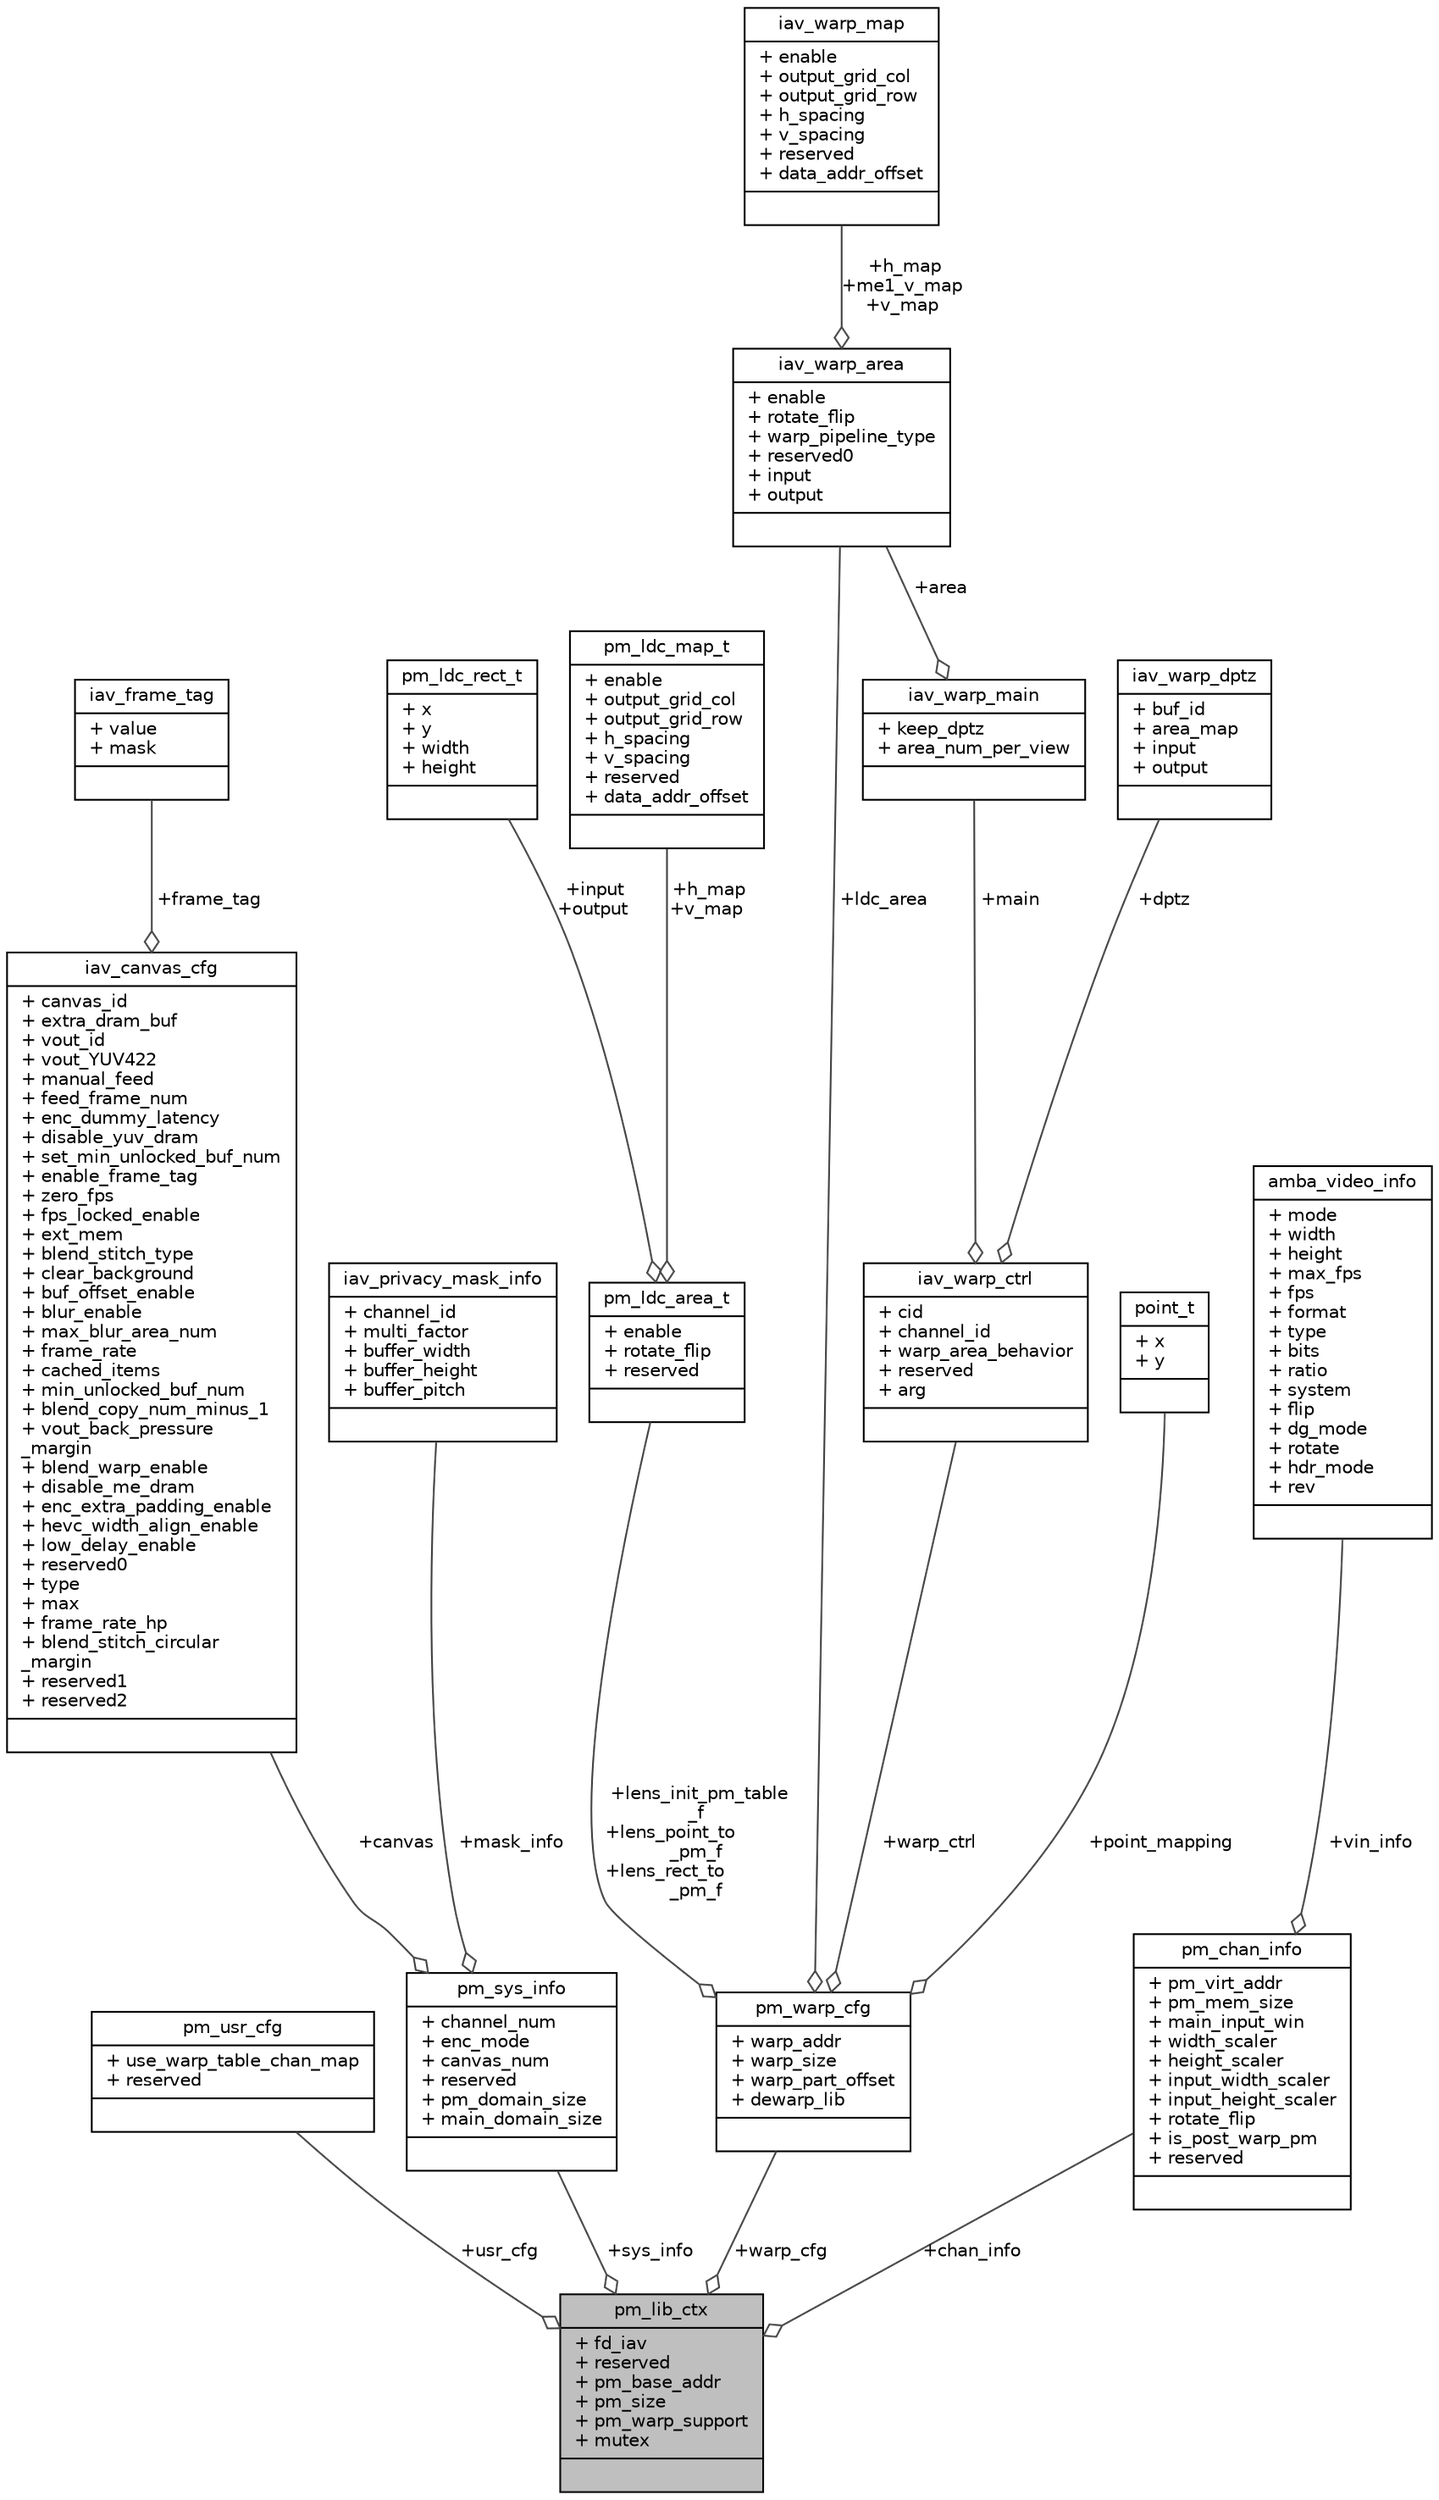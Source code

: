 digraph "pm_lib_ctx"
{
 // INTERACTIVE_SVG=YES
 // LATEX_PDF_SIZE
  bgcolor="transparent";
  edge [fontname="Helvetica",fontsize="10",labelfontname="Helvetica",labelfontsize="10"];
  node [fontname="Helvetica",fontsize="10",shape=record];
  Node1 [label="{pm_lib_ctx\n|+ fd_iav\l+ reserved\l+ pm_base_addr\l+ pm_size\l+ pm_warp_support\l+ mutex\l|}",height=0.2,width=0.4,color="black", fillcolor="grey75", style="filled", fontcolor="black",tooltip=" "];
  Node2 -> Node1 [color="grey25",fontsize="10",style="solid",label=" +usr_cfg" ,arrowhead="odiamond",fontname="Helvetica"];
  Node2 [label="{pm_usr_cfg\n|+ use_warp_table_chan_map\l+ reserved\l|}",height=0.2,width=0.4,color="black",URL="$d7/db7/structpm__usr__cfg.html",tooltip=" "];
  Node3 -> Node1 [color="grey25",fontsize="10",style="solid",label=" +sys_info" ,arrowhead="odiamond",fontname="Helvetica"];
  Node3 [label="{pm_sys_info\n|+ channel_num\l+ enc_mode\l+ canvas_num\l+ reserved\l+ pm_domain_size\l+ main_domain_size\l|}",height=0.2,width=0.4,color="black",URL="$d3/d1c/structpm__sys__info.html",tooltip=" "];
  Node4 -> Node3 [color="grey25",fontsize="10",style="solid",label=" +canvas" ,arrowhead="odiamond",fontname="Helvetica"];
  Node4 [label="{iav_canvas_cfg\n|+ canvas_id\l+ extra_dram_buf\l+ vout_id\l+ vout_YUV422\l+ manual_feed\l+ feed_frame_num\l+ enc_dummy_latency\l+ disable_yuv_dram\l+ set_min_unlocked_buf_num\l+ enable_frame_tag\l+ zero_fps\l+ fps_locked_enable\l+ ext_mem\l+ blend_stitch_type\l+ clear_background\l+ buf_offset_enable\l+ blur_enable\l+ max_blur_area_num\l+ frame_rate\l+ cached_items\l+ min_unlocked_buf_num\l+ blend_copy_num_minus_1\l+ vout_back_pressure\l_margin\l+ blend_warp_enable\l+ disable_me_dram\l+ enc_extra_padding_enable\l+ hevc_width_align_enable\l+ low_delay_enable\l+ reserved0\l+ type\l+ max\l+ frame_rate_hp\l+ blend_stitch_circular\l_margin\l+ reserved1\l+ reserved2\l|}",height=0.2,width=0.4,color="black",URL="$dd/d01/structiav__canvas__cfg.html",tooltip=" "];
  Node5 -> Node4 [color="grey25",fontsize="10",style="solid",label=" +frame_tag" ,arrowhead="odiamond",fontname="Helvetica"];
  Node5 [label="{iav_frame_tag\n|+ value\l+ mask\l|}",height=0.2,width=0.4,color="black",URL="$d6/db0/structiav__frame__tag.html",tooltip=" "];
  Node6 -> Node3 [color="grey25",fontsize="10",style="solid",label=" +mask_info" ,arrowhead="odiamond",fontname="Helvetica"];
  Node6 [label="{iav_privacy_mask_info\n|+ channel_id\l+ multi_factor\l+ buffer_width\l+ buffer_height\l+ buffer_pitch\l|}",height=0.2,width=0.4,color="black",URL="$dc/dfa/structiav__privacy__mask__info.html",tooltip=" "];
  Node7 -> Node1 [color="grey25",fontsize="10",style="solid",label=" +warp_cfg" ,arrowhead="odiamond",fontname="Helvetica"];
  Node7 [label="{pm_warp_cfg\n|+ warp_addr\l+ warp_size\l+ warp_part_offset\l+ dewarp_lib\l|}",height=0.2,width=0.4,color="black",URL="$dd/d4a/structpm__warp__cfg.html",tooltip=" "];
  Node8 -> Node7 [color="grey25",fontsize="10",style="solid",label=" +lens_init_pm_table\l_f\n+lens_point_to\l_pm_f\n+lens_rect_to\l_pm_f" ,arrowhead="odiamond",fontname="Helvetica"];
  Node8 [label="{pm_ldc_area_t\n|+ enable\l+ rotate_flip\l+ reserved\l|}",height=0.2,width=0.4,color="black",URL="$d3/d26/structpm__ldc__area__t.html",tooltip="For PM with LDC; Must be the same with iav_warp_area in ambarella/include/iav_ioctl...."];
  Node9 -> Node8 [color="grey25",fontsize="10",style="solid",label=" +input\n+output" ,arrowhead="odiamond",fontname="Helvetica"];
  Node9 [label="{pm_ldc_rect_t\n|+ x\l+ y\l+ width\l+ height\l|}",height=0.2,width=0.4,color="black",URL="$d2/d62/structpm__ldc__rect__t.html",tooltip="For PM with LDC; Must be the same with iav_rect in ambarella/include/basetypes.h."];
  Node10 -> Node8 [color="grey25",fontsize="10",style="solid",label=" +h_map\n+v_map" ,arrowhead="odiamond",fontname="Helvetica"];
  Node10 [label="{pm_ldc_map_t\n|+ enable\l+ output_grid_col\l+ output_grid_row\l+ h_spacing\l+ v_spacing\l+ reserved\l+ data_addr_offset\l|}",height=0.2,width=0.4,color="black",URL="$da/d64/structpm__ldc__map__t.html",tooltip="For PM with LDC; Must be the same with iav_warp_map in ambarella/include/iav_ioctl...."];
  Node11 -> Node7 [color="grey25",fontsize="10",style="solid",label=" +warp_ctrl" ,arrowhead="odiamond",fontname="Helvetica"];
  Node11 [label="{iav_warp_ctrl\n|+ cid\l+ channel_id\l+ warp_area_behavior\l+ reserved\l+ arg\l|}",height=0.2,width=0.4,color="black",URL="$df/dcc/structiav__warp__ctrl.html",tooltip=" "];
  Node12 -> Node11 [color="grey25",fontsize="10",style="solid",label=" +main" ,arrowhead="odiamond",fontname="Helvetica"];
  Node12 [label="{iav_warp_main\n|+ keep_dptz\l+ area_num_per_view\l|}",height=0.2,width=0.4,color="black",URL="$d6/dbb/structiav__warp__main.html",tooltip=" "];
  Node13 -> Node12 [color="grey25",fontsize="10",style="solid",label=" +area" ,arrowhead="odiamond",fontname="Helvetica"];
  Node13 [label="{iav_warp_area\n|+ enable\l+ rotate_flip\l+ warp_pipeline_type\l+ reserved0\l+ input\l+ output\l|}",height=0.2,width=0.4,color="black",URL="$dd/d95/structiav__warp__area.html",tooltip=" "];
  Node14 -> Node13 [color="grey25",fontsize="10",style="solid",label=" +h_map\n+me1_v_map\n+v_map" ,arrowhead="odiamond",fontname="Helvetica"];
  Node14 [label="{iav_warp_map\n|+ enable\l+ output_grid_col\l+ output_grid_row\l+ h_spacing\l+ v_spacing\l+ reserved\l+ data_addr_offset\l|}",height=0.2,width=0.4,color="black",URL="$db/d84/structiav__warp__map.html",tooltip=" "];
  Node15 -> Node11 [color="grey25",fontsize="10",style="solid",label=" +dptz" ,arrowhead="odiamond",fontname="Helvetica"];
  Node15 [label="{iav_warp_dptz\n|+ buf_id\l+ area_map\l+ input\l+ output\l|}",height=0.2,width=0.4,color="black",URL="$d8/dcb/structiav__warp__dptz.html",tooltip=" "];
  Node13 -> Node7 [color="grey25",fontsize="10",style="solid",label=" +ldc_area" ,arrowhead="odiamond",fontname="Helvetica"];
  Node16 -> Node7 [color="grey25",fontsize="10",style="solid",label=" +point_mapping" ,arrowhead="odiamond",fontname="Helvetica"];
  Node16 [label="{point_t\n|+ x\l+ y\l|}",height=0.2,width=0.4,color="black",URL="$d3/d21/structpoint__t.html",tooltip="point coordinate value in int."];
  Node17 -> Node1 [color="grey25",fontsize="10",style="solid",label=" +chan_info" ,arrowhead="odiamond",fontname="Helvetica"];
  Node17 [label="{pm_chan_info\n|+ pm_virt_addr\l+ pm_mem_size\l+ main_input_win\l+ width_scaler\l+ height_scaler\l+ input_width_scaler\l+ input_height_scaler\l+ rotate_flip\l+ is_post_warp_pm\l+ reserved\l|}",height=0.2,width=0.4,color="black",URL="$d3/d17/structpm__chan__info.html",tooltip=" "];
  Node18 -> Node17 [color="grey25",fontsize="10",style="solid",label=" +vin_info" ,arrowhead="odiamond",fontname="Helvetica"];
  Node18 [label="{amba_video_info\n|+ mode\l+ width\l+ height\l+ max_fps\l+ fps\l+ format\l+ type\l+ bits\l+ ratio\l+ system\l+ flip\l+ dg_mode\l+ rotate\l+ hdr_mode\l+ rev\l|}",height=0.2,width=0.4,color="black",URL="$da/dae/structamba__video__info.html",tooltip="Amba video info."];
}

